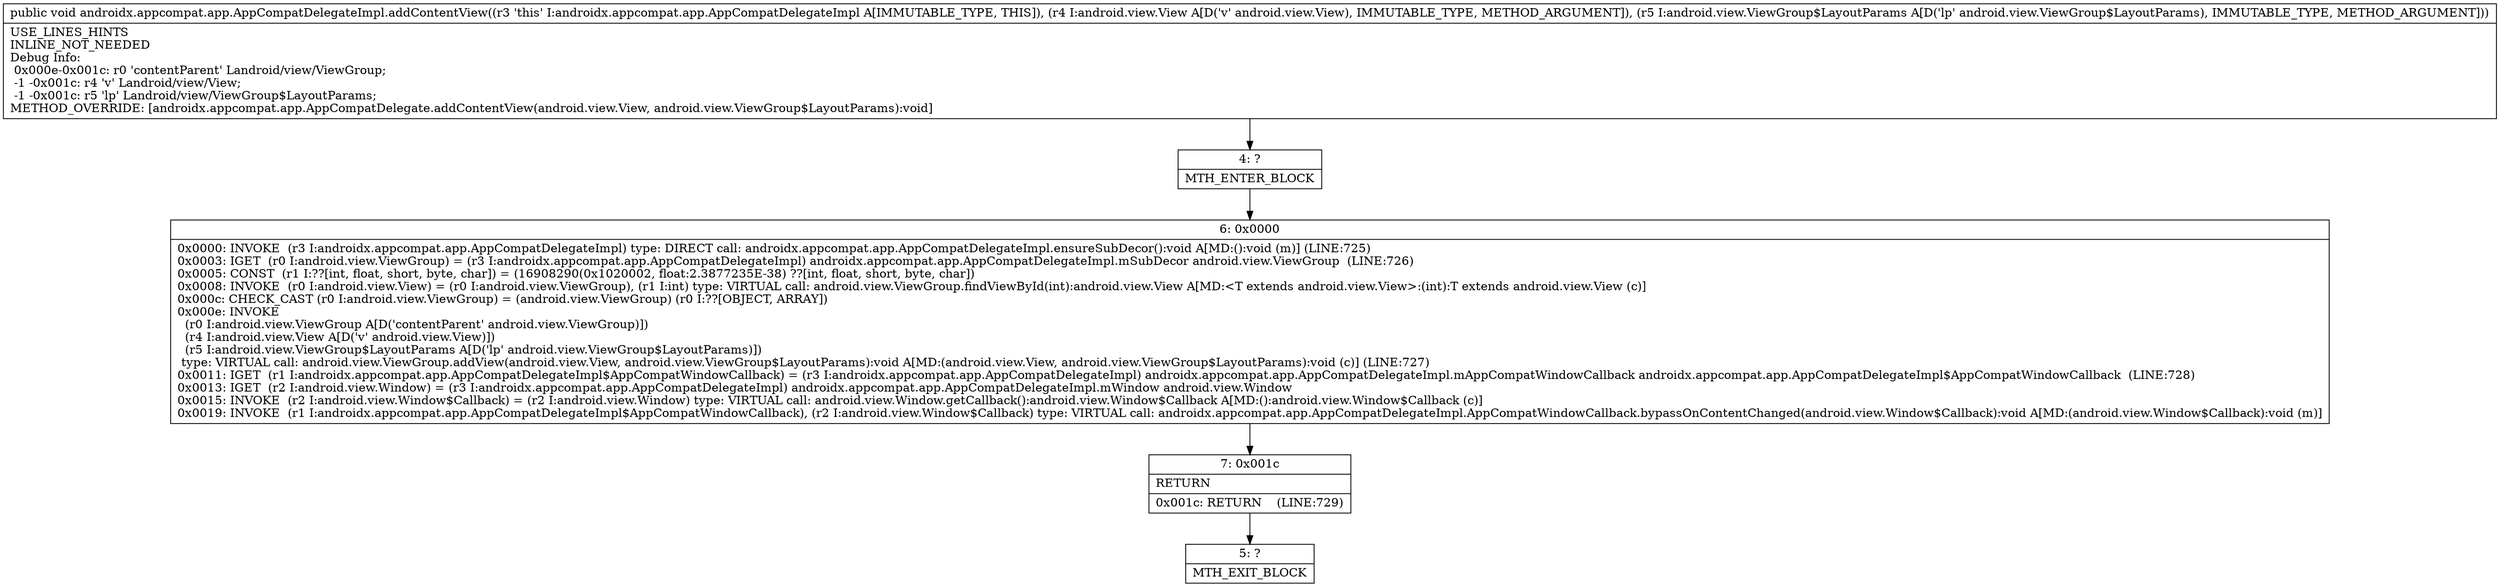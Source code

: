 digraph "CFG forandroidx.appcompat.app.AppCompatDelegateImpl.addContentView(Landroid\/view\/View;Landroid\/view\/ViewGroup$LayoutParams;)V" {
Node_4 [shape=record,label="{4\:\ ?|MTH_ENTER_BLOCK\l}"];
Node_6 [shape=record,label="{6\:\ 0x0000|0x0000: INVOKE  (r3 I:androidx.appcompat.app.AppCompatDelegateImpl) type: DIRECT call: androidx.appcompat.app.AppCompatDelegateImpl.ensureSubDecor():void A[MD:():void (m)] (LINE:725)\l0x0003: IGET  (r0 I:android.view.ViewGroup) = (r3 I:androidx.appcompat.app.AppCompatDelegateImpl) androidx.appcompat.app.AppCompatDelegateImpl.mSubDecor android.view.ViewGroup  (LINE:726)\l0x0005: CONST  (r1 I:??[int, float, short, byte, char]) = (16908290(0x1020002, float:2.3877235E\-38) ??[int, float, short, byte, char]) \l0x0008: INVOKE  (r0 I:android.view.View) = (r0 I:android.view.ViewGroup), (r1 I:int) type: VIRTUAL call: android.view.ViewGroup.findViewById(int):android.view.View A[MD:\<T extends android.view.View\>:(int):T extends android.view.View (c)]\l0x000c: CHECK_CAST (r0 I:android.view.ViewGroup) = (android.view.ViewGroup) (r0 I:??[OBJECT, ARRAY]) \l0x000e: INVOKE  \l  (r0 I:android.view.ViewGroup A[D('contentParent' android.view.ViewGroup)])\l  (r4 I:android.view.View A[D('v' android.view.View)])\l  (r5 I:android.view.ViewGroup$LayoutParams A[D('lp' android.view.ViewGroup$LayoutParams)])\l type: VIRTUAL call: android.view.ViewGroup.addView(android.view.View, android.view.ViewGroup$LayoutParams):void A[MD:(android.view.View, android.view.ViewGroup$LayoutParams):void (c)] (LINE:727)\l0x0011: IGET  (r1 I:androidx.appcompat.app.AppCompatDelegateImpl$AppCompatWindowCallback) = (r3 I:androidx.appcompat.app.AppCompatDelegateImpl) androidx.appcompat.app.AppCompatDelegateImpl.mAppCompatWindowCallback androidx.appcompat.app.AppCompatDelegateImpl$AppCompatWindowCallback  (LINE:728)\l0x0013: IGET  (r2 I:android.view.Window) = (r3 I:androidx.appcompat.app.AppCompatDelegateImpl) androidx.appcompat.app.AppCompatDelegateImpl.mWindow android.view.Window \l0x0015: INVOKE  (r2 I:android.view.Window$Callback) = (r2 I:android.view.Window) type: VIRTUAL call: android.view.Window.getCallback():android.view.Window$Callback A[MD:():android.view.Window$Callback (c)]\l0x0019: INVOKE  (r1 I:androidx.appcompat.app.AppCompatDelegateImpl$AppCompatWindowCallback), (r2 I:android.view.Window$Callback) type: VIRTUAL call: androidx.appcompat.app.AppCompatDelegateImpl.AppCompatWindowCallback.bypassOnContentChanged(android.view.Window$Callback):void A[MD:(android.view.Window$Callback):void (m)]\l}"];
Node_7 [shape=record,label="{7\:\ 0x001c|RETURN\l|0x001c: RETURN    (LINE:729)\l}"];
Node_5 [shape=record,label="{5\:\ ?|MTH_EXIT_BLOCK\l}"];
MethodNode[shape=record,label="{public void androidx.appcompat.app.AppCompatDelegateImpl.addContentView((r3 'this' I:androidx.appcompat.app.AppCompatDelegateImpl A[IMMUTABLE_TYPE, THIS]), (r4 I:android.view.View A[D('v' android.view.View), IMMUTABLE_TYPE, METHOD_ARGUMENT]), (r5 I:android.view.ViewGroup$LayoutParams A[D('lp' android.view.ViewGroup$LayoutParams), IMMUTABLE_TYPE, METHOD_ARGUMENT]))  | USE_LINES_HINTS\lINLINE_NOT_NEEDED\lDebug Info:\l  0x000e\-0x001c: r0 'contentParent' Landroid\/view\/ViewGroup;\l  \-1 \-0x001c: r4 'v' Landroid\/view\/View;\l  \-1 \-0x001c: r5 'lp' Landroid\/view\/ViewGroup$LayoutParams;\lMETHOD_OVERRIDE: [androidx.appcompat.app.AppCompatDelegate.addContentView(android.view.View, android.view.ViewGroup$LayoutParams):void]\l}"];
MethodNode -> Node_4;Node_4 -> Node_6;
Node_6 -> Node_7;
Node_7 -> Node_5;
}

